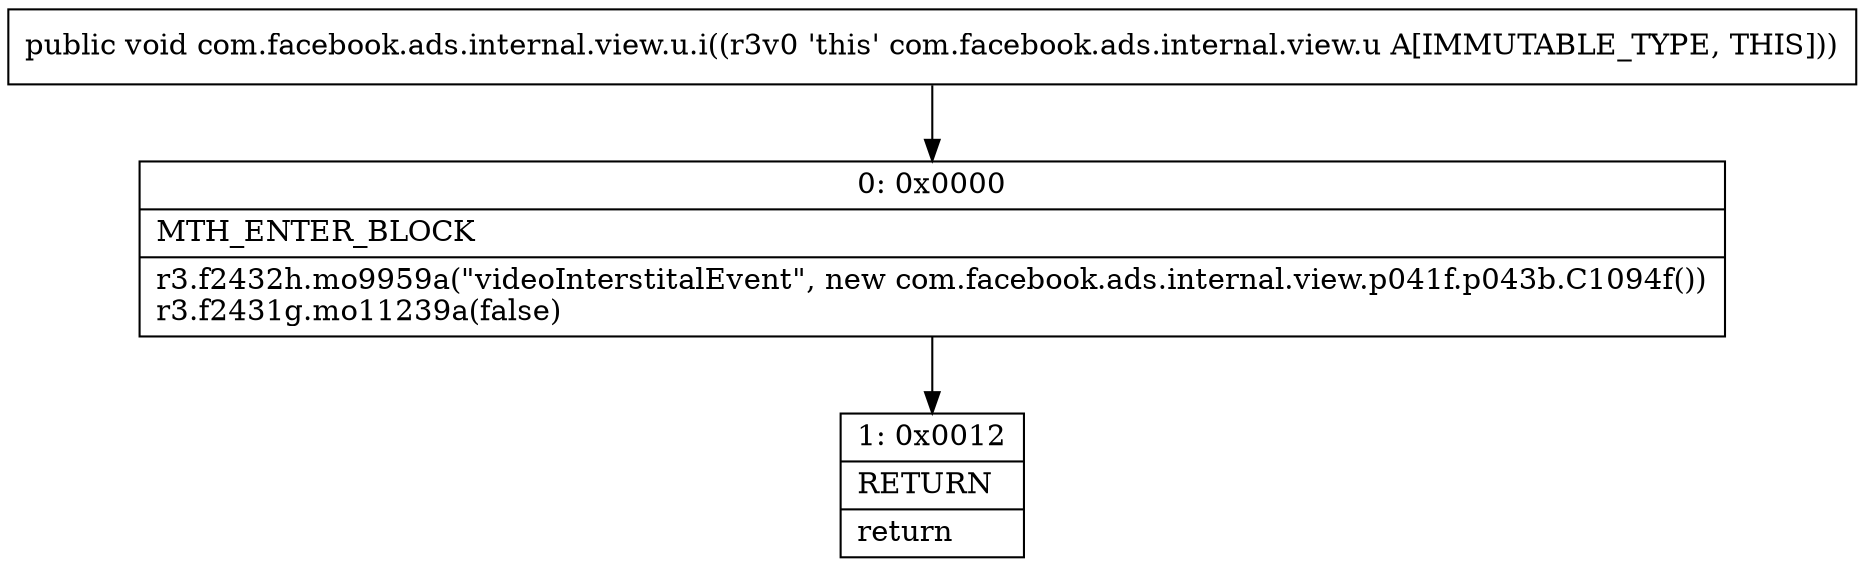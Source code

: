 digraph "CFG forcom.facebook.ads.internal.view.u.i()V" {
Node_0 [shape=record,label="{0\:\ 0x0000|MTH_ENTER_BLOCK\l|r3.f2432h.mo9959a(\"videoInterstitalEvent\", new com.facebook.ads.internal.view.p041f.p043b.C1094f())\lr3.f2431g.mo11239a(false)\l}"];
Node_1 [shape=record,label="{1\:\ 0x0012|RETURN\l|return\l}"];
MethodNode[shape=record,label="{public void com.facebook.ads.internal.view.u.i((r3v0 'this' com.facebook.ads.internal.view.u A[IMMUTABLE_TYPE, THIS])) }"];
MethodNode -> Node_0;
Node_0 -> Node_1;
}

